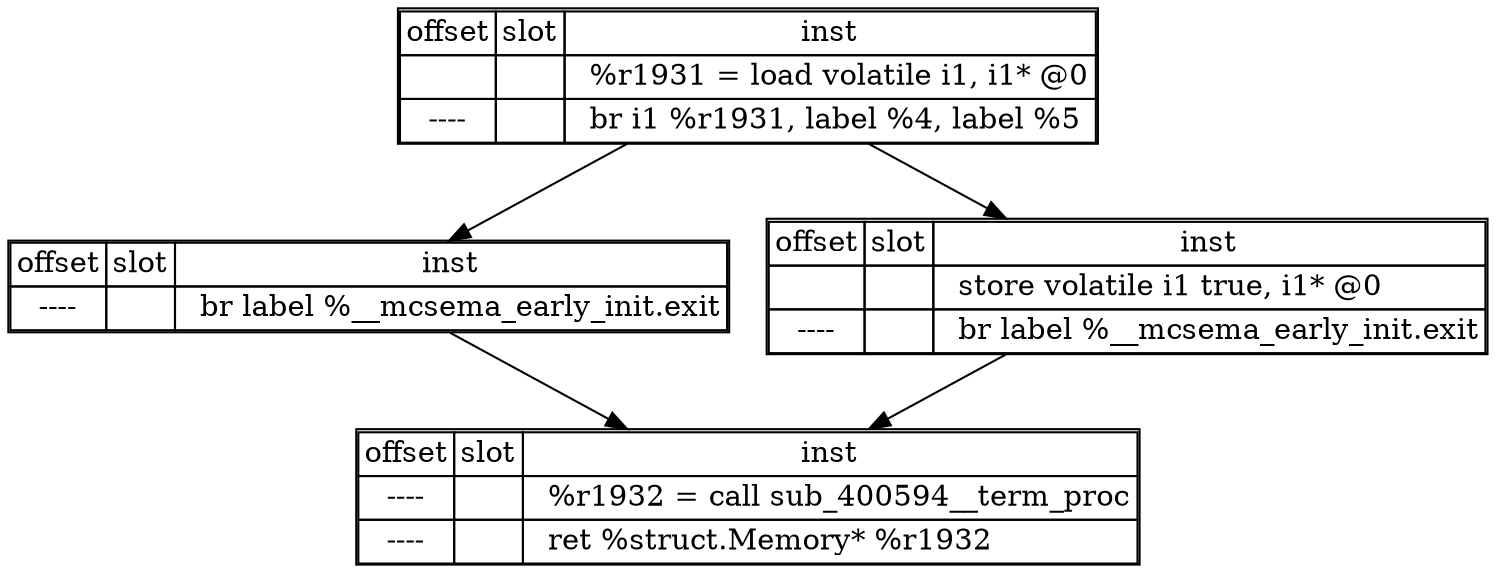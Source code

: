 digraph {
node [shape=none margin=0 nojustify=false labeljust=l]
b51742720 [label=<<table cellspacing="0">
<tr><td>offset</td><td>slot</td><td>inst</td></tr>
<tr><td> </td><td> </td><td align="left">  %r1931 = load volatile i1, i1* @0</td></tr>
<tr><td>----</td><td> </td><td align="left">  br i1 %r1931, label %4, label %5</td></tr>
</table>>];
b51742720 -> b41660544
b51742720 -> b51637376
b41660544 [label=<<table cellspacing="0">
<tr><td>offset</td><td>slot</td><td>inst</td></tr>
<tr><td>----</td><td> </td><td align="left">  br label %__mcsema_early_init.exit</td></tr>
</table>>];
b41660544 -> b40624608
b51637376 [label=<<table cellspacing="0">
<tr><td>offset</td><td>slot</td><td>inst</td></tr>
<tr><td> </td><td> </td><td align="left">  store volatile i1 true, i1* @0</td></tr>
<tr><td>----</td><td> </td><td align="left">  br label %__mcsema_early_init.exit</td></tr>
</table>>];
b51637376 -> b40624608
b40624608 [label=<<table cellspacing="0">
<tr><td>offset</td><td>slot</td><td>inst</td></tr>
<tr><td>----</td><td> </td><td align="left">  %r1932 = call sub_400594__term_proc</td></tr>
<tr><td>----</td><td> </td><td align="left">  ret %struct.Memory* %r1932</td></tr>
</table>>];
}
